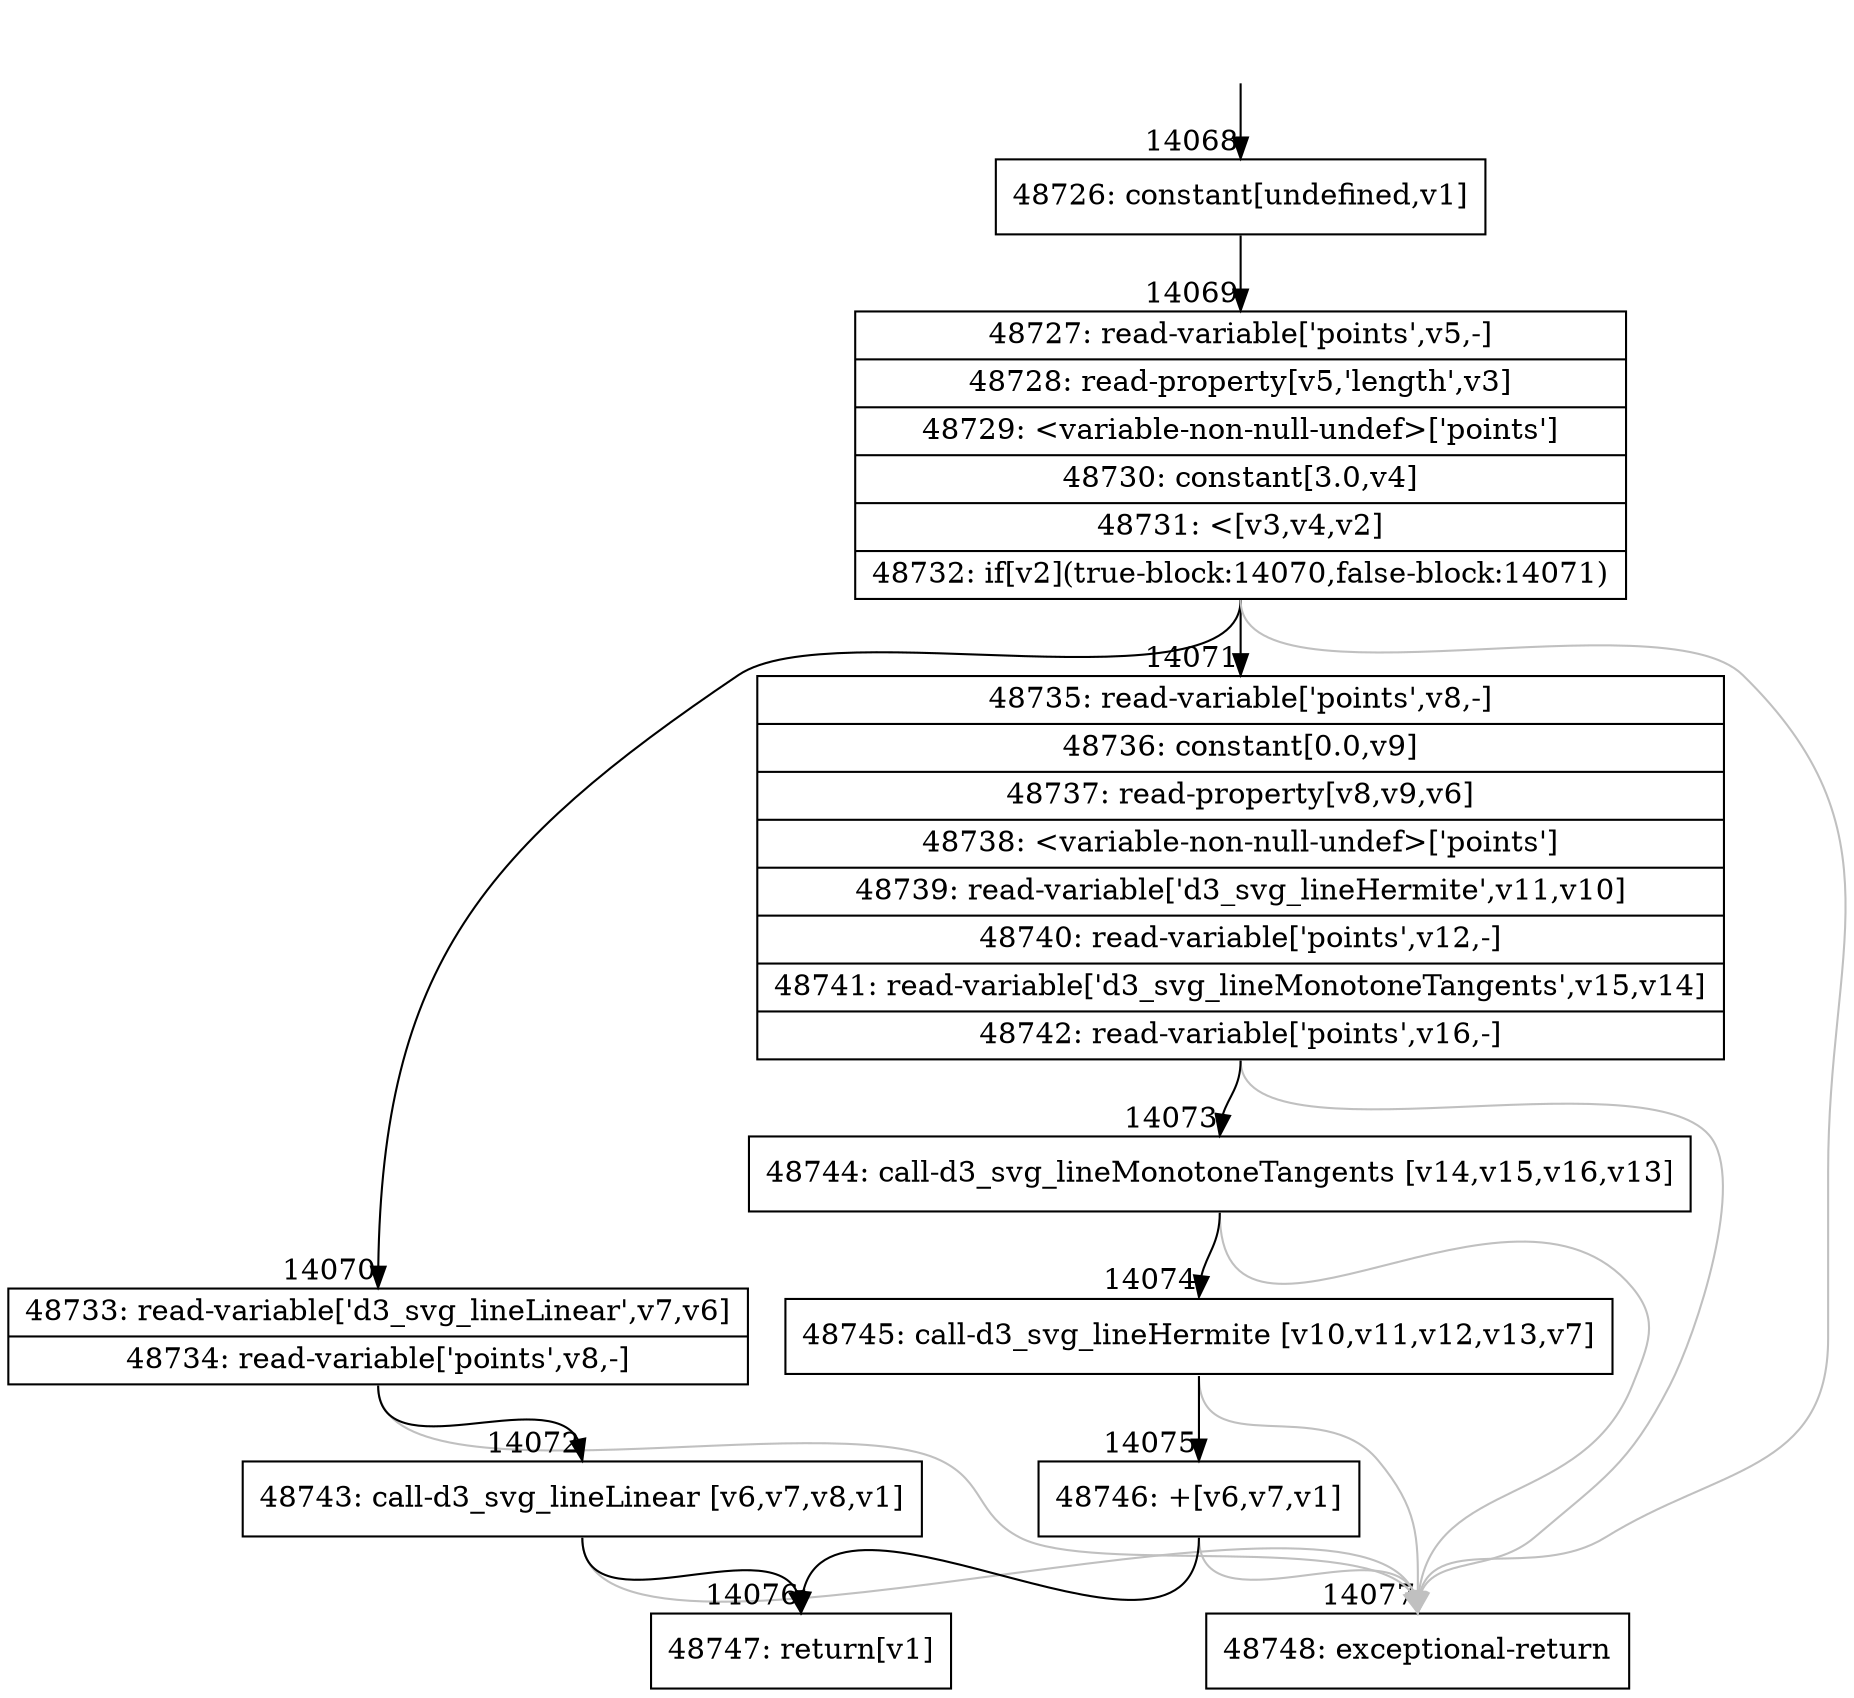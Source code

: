 digraph {
rankdir="TD"
BB_entry1297[shape=none,label=""];
BB_entry1297 -> BB14068 [tailport=s, headport=n, headlabel="    14068"]
BB14068 [shape=record label="{48726: constant[undefined,v1]}" ] 
BB14068 -> BB14069 [tailport=s, headport=n, headlabel="      14069"]
BB14069 [shape=record label="{48727: read-variable['points',v5,-]|48728: read-property[v5,'length',v3]|48729: \<variable-non-null-undef\>['points']|48730: constant[3.0,v4]|48731: \<[v3,v4,v2]|48732: if[v2](true-block:14070,false-block:14071)}" ] 
BB14069 -> BB14070 [tailport=s, headport=n, headlabel="      14070"]
BB14069 -> BB14071 [tailport=s, headport=n, headlabel="      14071"]
BB14069 -> BB14077 [tailport=s, headport=n, color=gray, headlabel="      14077"]
BB14070 [shape=record label="{48733: read-variable['d3_svg_lineLinear',v7,v6]|48734: read-variable['points',v8,-]}" ] 
BB14070 -> BB14072 [tailport=s, headport=n, headlabel="      14072"]
BB14070 -> BB14077 [tailport=s, headport=n, color=gray]
BB14071 [shape=record label="{48735: read-variable['points',v8,-]|48736: constant[0.0,v9]|48737: read-property[v8,v9,v6]|48738: \<variable-non-null-undef\>['points']|48739: read-variable['d3_svg_lineHermite',v11,v10]|48740: read-variable['points',v12,-]|48741: read-variable['d3_svg_lineMonotoneTangents',v15,v14]|48742: read-variable['points',v16,-]}" ] 
BB14071 -> BB14073 [tailport=s, headport=n, headlabel="      14073"]
BB14071 -> BB14077 [tailport=s, headport=n, color=gray]
BB14072 [shape=record label="{48743: call-d3_svg_lineLinear [v6,v7,v8,v1]}" ] 
BB14072 -> BB14076 [tailport=s, headport=n, headlabel="      14076"]
BB14072 -> BB14077 [tailport=s, headport=n, color=gray]
BB14073 [shape=record label="{48744: call-d3_svg_lineMonotoneTangents [v14,v15,v16,v13]}" ] 
BB14073 -> BB14074 [tailport=s, headport=n, headlabel="      14074"]
BB14073 -> BB14077 [tailport=s, headport=n, color=gray]
BB14074 [shape=record label="{48745: call-d3_svg_lineHermite [v10,v11,v12,v13,v7]}" ] 
BB14074 -> BB14075 [tailport=s, headport=n, headlabel="      14075"]
BB14074 -> BB14077 [tailport=s, headport=n, color=gray]
BB14075 [shape=record label="{48746: +[v6,v7,v1]}" ] 
BB14075 -> BB14076 [tailport=s, headport=n]
BB14075 -> BB14077 [tailport=s, headport=n, color=gray]
BB14076 [shape=record label="{48747: return[v1]}" ] 
BB14077 [shape=record label="{48748: exceptional-return}" ] 
//#$~ 8332
}

